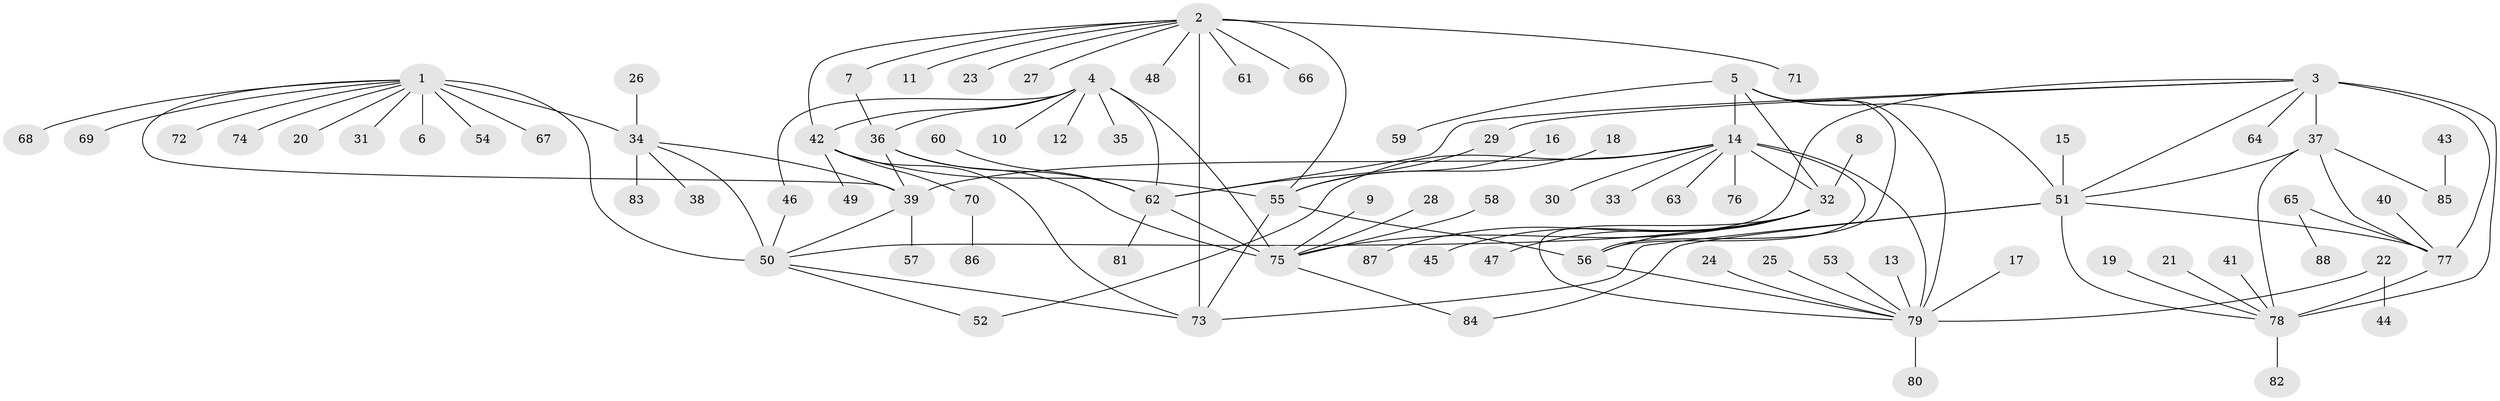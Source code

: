 // original degree distribution, {7: 0.02054794520547945, 11: 0.0273972602739726, 8: 0.0410958904109589, 9: 0.0684931506849315, 10: 0.0273972602739726, 6: 0.02054794520547945, 12: 0.0136986301369863, 13: 0.0136986301369863, 14: 0.00684931506849315, 1: 0.6164383561643836, 2: 0.1095890410958904, 3: 0.03424657534246575}
// Generated by graph-tools (version 1.1) at 2025/37/03/04/25 23:37:46]
// undirected, 88 vertices, 119 edges
graph export_dot {
  node [color=gray90,style=filled];
  1;
  2;
  3;
  4;
  5;
  6;
  7;
  8;
  9;
  10;
  11;
  12;
  13;
  14;
  15;
  16;
  17;
  18;
  19;
  20;
  21;
  22;
  23;
  24;
  25;
  26;
  27;
  28;
  29;
  30;
  31;
  32;
  33;
  34;
  35;
  36;
  37;
  38;
  39;
  40;
  41;
  42;
  43;
  44;
  45;
  46;
  47;
  48;
  49;
  50;
  51;
  52;
  53;
  54;
  55;
  56;
  57;
  58;
  59;
  60;
  61;
  62;
  63;
  64;
  65;
  66;
  67;
  68;
  69;
  70;
  71;
  72;
  73;
  74;
  75;
  76;
  77;
  78;
  79;
  80;
  81;
  82;
  83;
  84;
  85;
  86;
  87;
  88;
  1 -- 6 [weight=1.0];
  1 -- 20 [weight=1.0];
  1 -- 31 [weight=1.0];
  1 -- 34 [weight=4.0];
  1 -- 39 [weight=4.0];
  1 -- 50 [weight=4.0];
  1 -- 54 [weight=1.0];
  1 -- 67 [weight=1.0];
  1 -- 68 [weight=1.0];
  1 -- 69 [weight=1.0];
  1 -- 72 [weight=1.0];
  1 -- 74 [weight=1.0];
  2 -- 7 [weight=1.0];
  2 -- 11 [weight=1.0];
  2 -- 23 [weight=1.0];
  2 -- 27 [weight=1.0];
  2 -- 42 [weight=4.0];
  2 -- 48 [weight=1.0];
  2 -- 55 [weight=4.0];
  2 -- 61 [weight=1.0];
  2 -- 66 [weight=1.0];
  2 -- 71 [weight=1.0];
  2 -- 73 [weight=4.0];
  3 -- 29 [weight=1.0];
  3 -- 37 [weight=2.0];
  3 -- 50 [weight=1.0];
  3 -- 51 [weight=2.0];
  3 -- 62 [weight=1.0];
  3 -- 64 [weight=1.0];
  3 -- 77 [weight=2.0];
  3 -- 78 [weight=4.0];
  4 -- 10 [weight=1.0];
  4 -- 12 [weight=1.0];
  4 -- 35 [weight=1.0];
  4 -- 36 [weight=4.0];
  4 -- 42 [weight=1.0];
  4 -- 46 [weight=1.0];
  4 -- 62 [weight=4.0];
  4 -- 75 [weight=4.0];
  5 -- 14 [weight=3.0];
  5 -- 32 [weight=1.0];
  5 -- 51 [weight=1.0];
  5 -- 56 [weight=1.0];
  5 -- 59 [weight=1.0];
  5 -- 79 [weight=1.0];
  7 -- 36 [weight=1.0];
  8 -- 32 [weight=1.0];
  9 -- 75 [weight=1.0];
  13 -- 79 [weight=1.0];
  14 -- 30 [weight=1.0];
  14 -- 32 [weight=3.0];
  14 -- 33 [weight=1.0];
  14 -- 39 [weight=1.0];
  14 -- 52 [weight=1.0];
  14 -- 56 [weight=3.0];
  14 -- 63 [weight=1.0];
  14 -- 76 [weight=1.0];
  14 -- 79 [weight=3.0];
  15 -- 51 [weight=1.0];
  16 -- 55 [weight=1.0];
  17 -- 79 [weight=1.0];
  18 -- 55 [weight=1.0];
  19 -- 78 [weight=1.0];
  21 -- 78 [weight=1.0];
  22 -- 44 [weight=1.0];
  22 -- 79 [weight=1.0];
  24 -- 79 [weight=1.0];
  25 -- 79 [weight=1.0];
  26 -- 34 [weight=1.0];
  28 -- 75 [weight=1.0];
  29 -- 62 [weight=1.0];
  32 -- 45 [weight=1.0];
  32 -- 47 [weight=1.0];
  32 -- 56 [weight=1.0];
  32 -- 75 [weight=1.0];
  32 -- 79 [weight=1.0];
  32 -- 87 [weight=1.0];
  34 -- 38 [weight=1.0];
  34 -- 39 [weight=1.0];
  34 -- 50 [weight=1.0];
  34 -- 83 [weight=1.0];
  36 -- 39 [weight=1.0];
  36 -- 62 [weight=1.0];
  36 -- 75 [weight=1.0];
  37 -- 51 [weight=1.0];
  37 -- 77 [weight=1.0];
  37 -- 78 [weight=2.0];
  37 -- 85 [weight=1.0];
  39 -- 50 [weight=1.0];
  39 -- 57 [weight=1.0];
  40 -- 77 [weight=1.0];
  41 -- 78 [weight=1.0];
  42 -- 49 [weight=1.0];
  42 -- 55 [weight=1.0];
  42 -- 70 [weight=1.0];
  42 -- 73 [weight=1.0];
  43 -- 85 [weight=1.0];
  46 -- 50 [weight=1.0];
  50 -- 52 [weight=1.0];
  50 -- 73 [weight=1.0];
  51 -- 73 [weight=1.0];
  51 -- 77 [weight=1.0];
  51 -- 78 [weight=2.0];
  51 -- 84 [weight=1.0];
  53 -- 79 [weight=1.0];
  55 -- 56 [weight=1.0];
  55 -- 73 [weight=1.0];
  56 -- 79 [weight=1.0];
  58 -- 75 [weight=1.0];
  60 -- 62 [weight=1.0];
  62 -- 75 [weight=1.0];
  62 -- 81 [weight=1.0];
  65 -- 77 [weight=1.0];
  65 -- 88 [weight=1.0];
  70 -- 86 [weight=1.0];
  75 -- 84 [weight=1.0];
  77 -- 78 [weight=2.0];
  78 -- 82 [weight=1.0];
  79 -- 80 [weight=1.0];
}
